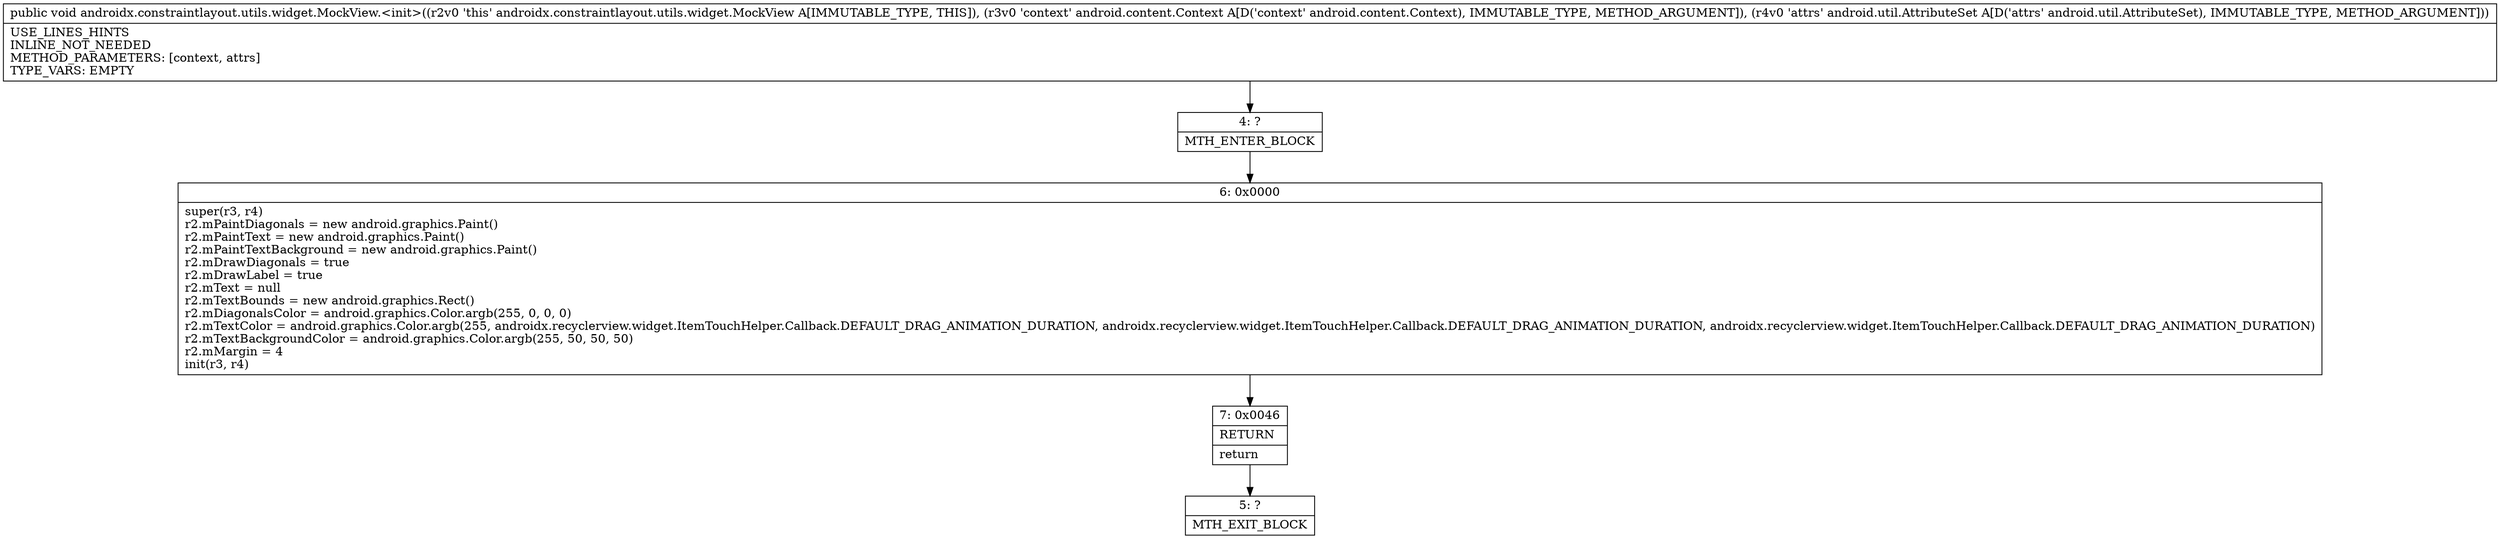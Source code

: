 digraph "CFG forandroidx.constraintlayout.utils.widget.MockView.\<init\>(Landroid\/content\/Context;Landroid\/util\/AttributeSet;)V" {
Node_4 [shape=record,label="{4\:\ ?|MTH_ENTER_BLOCK\l}"];
Node_6 [shape=record,label="{6\:\ 0x0000|super(r3, r4)\lr2.mPaintDiagonals = new android.graphics.Paint()\lr2.mPaintText = new android.graphics.Paint()\lr2.mPaintTextBackground = new android.graphics.Paint()\lr2.mDrawDiagonals = true\lr2.mDrawLabel = true\lr2.mText = null\lr2.mTextBounds = new android.graphics.Rect()\lr2.mDiagonalsColor = android.graphics.Color.argb(255, 0, 0, 0)\lr2.mTextColor = android.graphics.Color.argb(255, androidx.recyclerview.widget.ItemTouchHelper.Callback.DEFAULT_DRAG_ANIMATION_DURATION, androidx.recyclerview.widget.ItemTouchHelper.Callback.DEFAULT_DRAG_ANIMATION_DURATION, androidx.recyclerview.widget.ItemTouchHelper.Callback.DEFAULT_DRAG_ANIMATION_DURATION)\lr2.mTextBackgroundColor = android.graphics.Color.argb(255, 50, 50, 50)\lr2.mMargin = 4\linit(r3, r4)\l}"];
Node_7 [shape=record,label="{7\:\ 0x0046|RETURN\l|return\l}"];
Node_5 [shape=record,label="{5\:\ ?|MTH_EXIT_BLOCK\l}"];
MethodNode[shape=record,label="{public void androidx.constraintlayout.utils.widget.MockView.\<init\>((r2v0 'this' androidx.constraintlayout.utils.widget.MockView A[IMMUTABLE_TYPE, THIS]), (r3v0 'context' android.content.Context A[D('context' android.content.Context), IMMUTABLE_TYPE, METHOD_ARGUMENT]), (r4v0 'attrs' android.util.AttributeSet A[D('attrs' android.util.AttributeSet), IMMUTABLE_TYPE, METHOD_ARGUMENT]))  | USE_LINES_HINTS\lINLINE_NOT_NEEDED\lMETHOD_PARAMETERS: [context, attrs]\lTYPE_VARS: EMPTY\l}"];
MethodNode -> Node_4;Node_4 -> Node_6;
Node_6 -> Node_7;
Node_7 -> Node_5;
}

